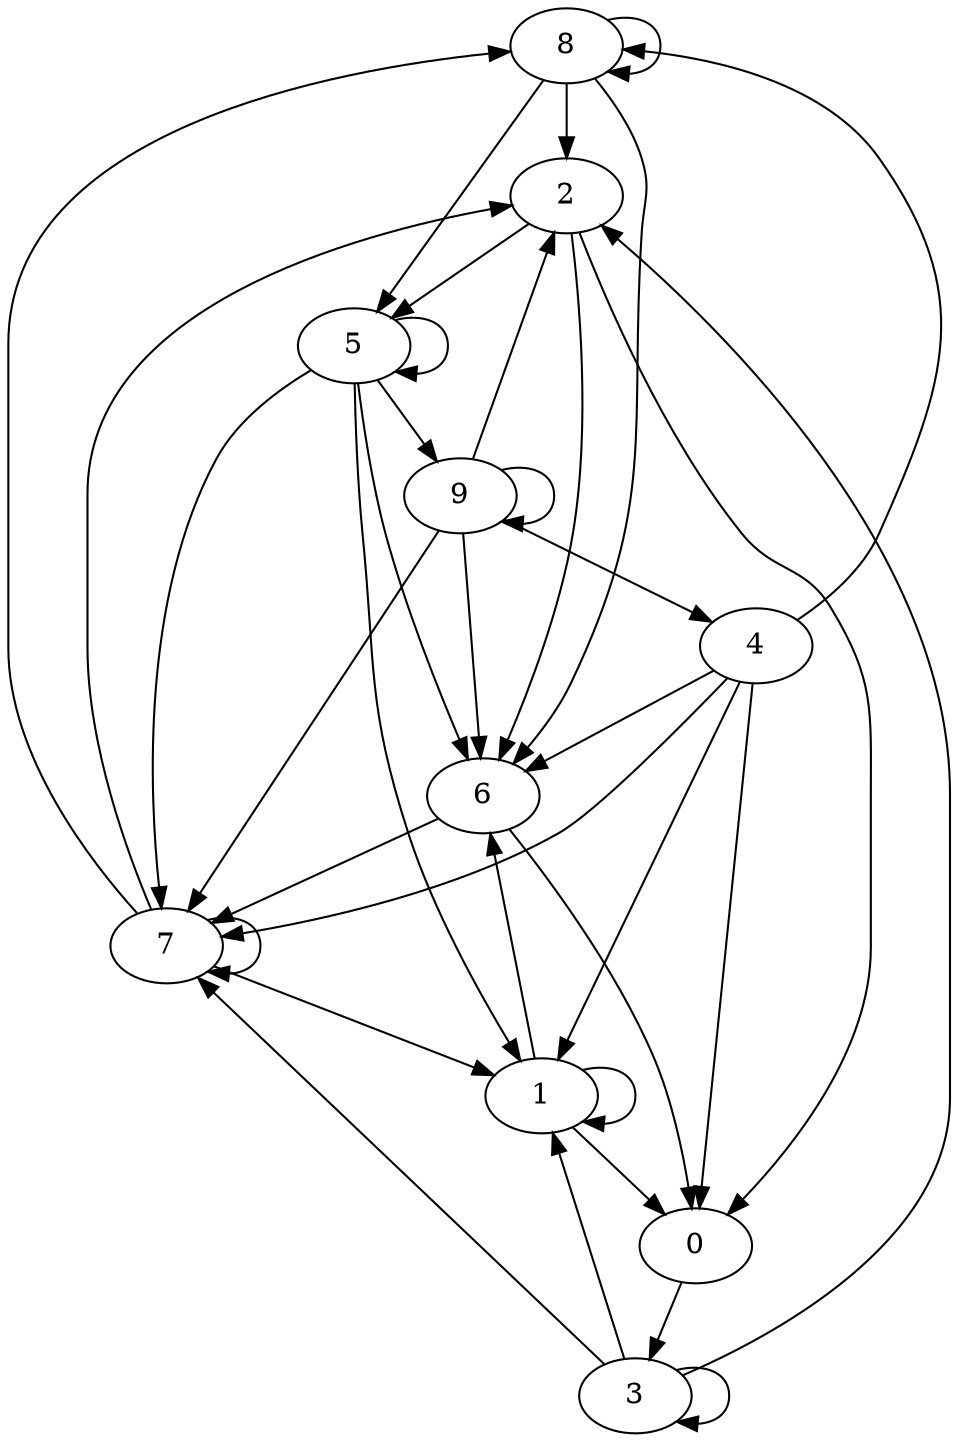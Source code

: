 digraph g {
 8 -> 2;
 8 -> 8;
 8 -> 6;
 8 -> 5;
 4 -> 7;
 4 -> 0;
 4 -> 1;
 4 -> 6;
 4 -> 8;
 3 -> 1;
 3 -> 7;
 3 -> 2;
 3 -> 3;
 1 -> 6;
 1 -> 1;
 1 -> 0;
 9 -> 4;
 9 -> 7;
 9 -> 9;
 9 -> 6;
 9 -> 2;
 0 -> 3;
 7 -> 8;
 7 -> 2;
 7 -> 1;
 7 -> 7;
 2 -> 5;
 2 -> 6;
 2 -> 0;
 5 -> 1;
 5 -> 7;
 5 -> 9;
 5 -> 6;
 5 -> 5;
 6 -> 0;
 6 -> 7;
}